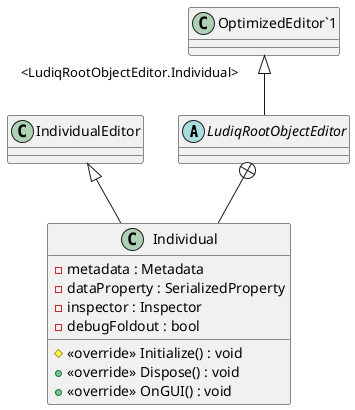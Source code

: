 @startuml
abstract class LudiqRootObjectEditor {
}
class Individual {
    # <<override>> Initialize() : void
    - metadata : Metadata
    - dataProperty : SerializedProperty
    - inspector : Inspector
    - debugFoldout : bool
    + <<override>> Dispose() : void
    + <<override>> OnGUI() : void
}
"OptimizedEditor`1" "<LudiqRootObjectEditor.Individual>" <|-- LudiqRootObjectEditor
LudiqRootObjectEditor +-- Individual
IndividualEditor <|-- Individual
@enduml
